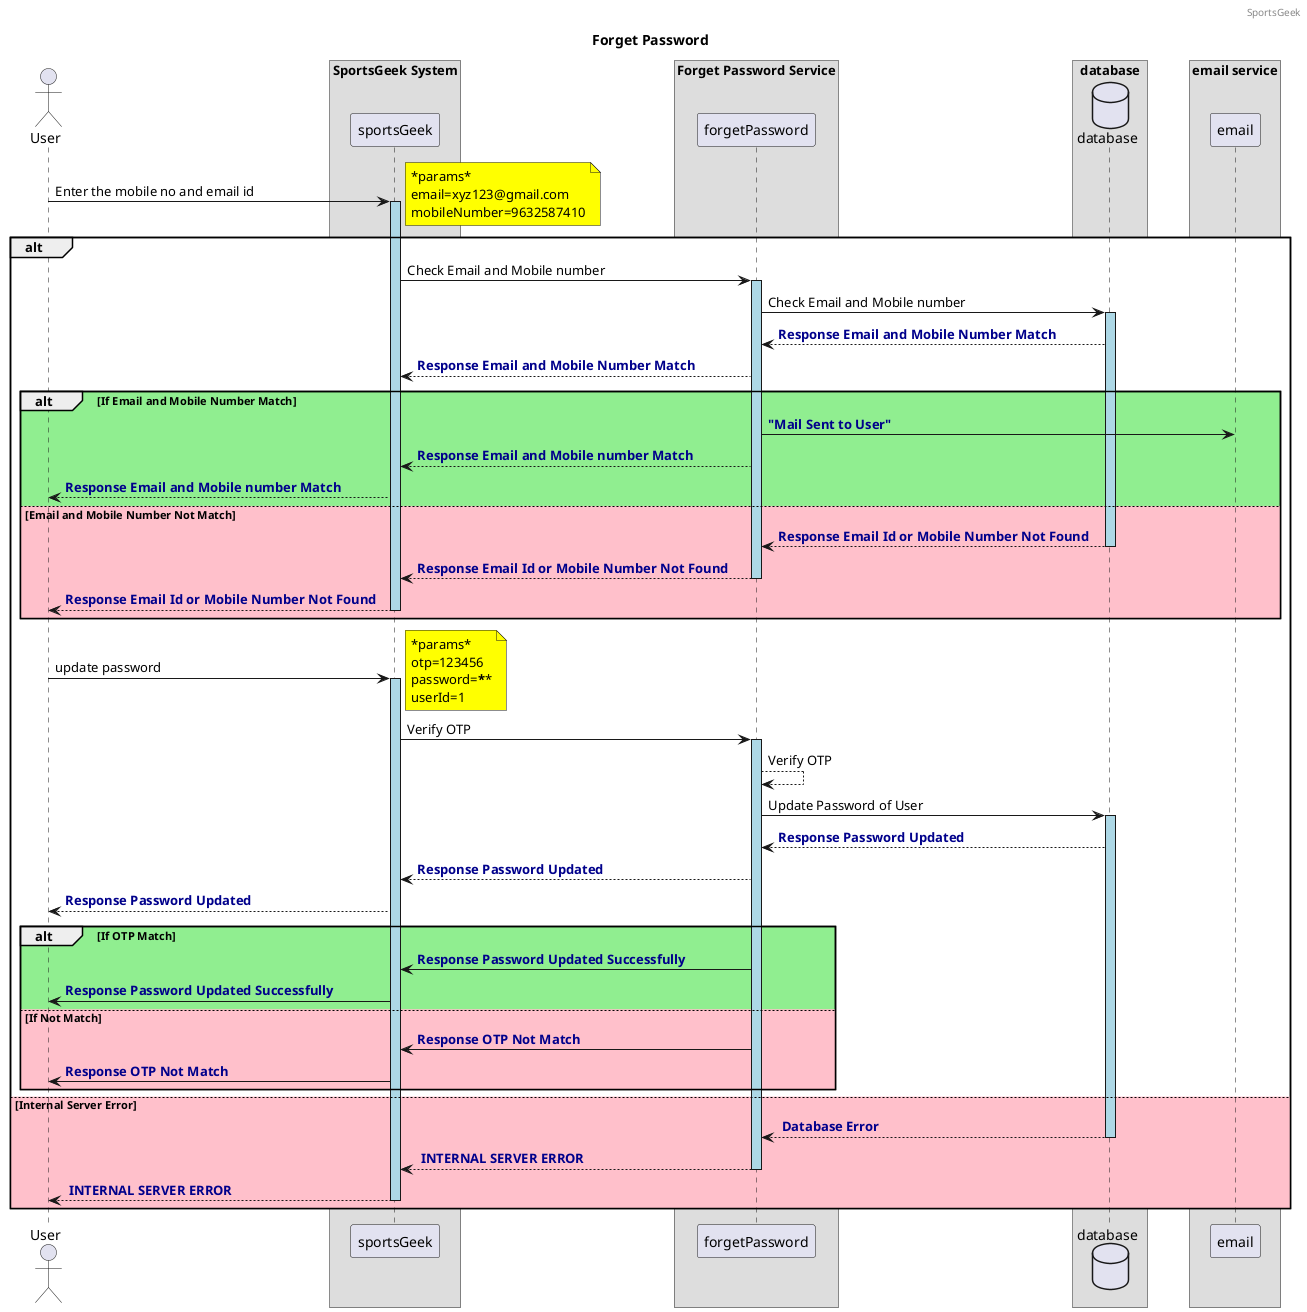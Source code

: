 @startuml
header SportsGeek
title Forget Password
skinparam ParticipantPadding 10
skinparam BoxPadding 20
actor User
box "SportsGeek System"
 participant sportsGeek
end box
box "Forget Password Service"
 participant forgetPassword
end box
box "database"
    database database
end box
box "email service"
    participant email
end box
User -> sportsGeek: Enter the mobile no and email id
activate sportsGeek #lightblue
alt #white
note right #yellow
    *params*
    email=xyz123@gmail.com
    mobileNumber=9632587410
    end note
    sportsGeek -> "forgetPassword" : Check Email and Mobile number
activate "forgetPassword" #lightblue
    forgetPassword -> "database" : Check Email and Mobile number
    activate "database" #lightblue
    "database" --> "forgetPassword" : <font color=darkblue><b>Response Email and Mobile Number Match
    "forgetPassword" --> "sportsGeek" : <font color=darkblue><b>Response Email and Mobile Number Match
alt #lightgreen If Email and Mobile Number Match
"forgetPassword" -> email : <font color=darkblue><b>"Mail Sent to User"
"forgetPassword" --> "sportsGeek" : <font color=darkblue><b>Response Email and Mobile number Match
"sportsGeek" --> User : <font color=darkblue><b>Response Email and Mobile number Match
else #pink Email and Mobile Number Not Match
"database" --> "forgetPassword" : <font color=darkblue><b>Response Email Id or Mobile Number Not Found
deactivate "database"
"forgetPassword" --> "sportsGeek" : <font color=darkblue><b>Response Email Id or Mobile Number Not Found
deactivate "forgetPassword"
"sportsGeek" --> User : <font color=darkblue><b>Response Email Id or Mobile Number Not Found
deactivate "sportsGeek"
end alt


User -> "sportsGeek": update password
activate sportsGeek #lightblue
note right #yellow
    *params*
    otp=123456
    password=******
    userId=1
    end note
    "sportsGeek" -> "forgetPassword" : Verify OTP
    activate "forgetPassword" #lightblue
    "forgetPassword" --> "forgetPassword" : Verify OTP
     forgetPassword -> "database" : Update Password of User
     activate "database" #lightblue
     "database" --> "forgetPassword" : <font color=darkblue><b>Response Password Updated
     "forgetPassword" --> "sportsGeek" : <font color=darkblue><b>Response Password Updated
     "sportsGeek" --> User : <font color=darkblue><b>Response Password Updated
alt #lightgreen If OTP Match
"forgetPassword" -> "sportsGeek" : <font color=darkblue><b>Response Password Updated Successfully
    "sportsGeek" -> User : <font color=darkblue><b>Response Password Updated Successfully
else #pink If Not Match
"forgetPassword" -> "sportsGeek" : <font color=darkblue><b>Response OTP Not Match
"sportsGeek" -> User : <font color=darkblue><b>Response OTP Not Match
end alt
else #pink Internal Server Error
"database" --> "forgetPassword" : <font color=darkblue><b> Database Error
deactivate "database"
"forgetPassword" --> "sportsGeek" : <font color=darkblue><b> INTERNAL SERVER ERROR
deactivate "forgetPassword"
"sportsGeek" --> User : <font color=darkblue><b> INTERNAL SERVER ERROR
deactivate "sportsGeek"
end alt
@enduml